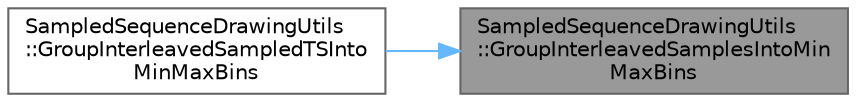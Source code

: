digraph "SampledSequenceDrawingUtils::GroupInterleavedSamplesIntoMinMaxBins"
{
 // INTERACTIVE_SVG=YES
 // LATEX_PDF_SIZE
  bgcolor="transparent";
  edge [fontname=Helvetica,fontsize=10,labelfontname=Helvetica,labelfontsize=10];
  node [fontname=Helvetica,fontsize=10,shape=box,height=0.2,width=0.4];
  rankdir="RL";
  Node1 [id="Node000001",label="SampledSequenceDrawingUtils\l::GroupInterleavedSamplesIntoMin\lMaxBins",height=0.2,width=0.4,color="gray40", fillcolor="grey60", style="filled", fontcolor="black",tooltip="Groups samples evenly into a number of desired bins."];
  Node1 -> Node2 [id="edge1_Node000001_Node000002",dir="back",color="steelblue1",style="solid",tooltip=" "];
  Node2 [id="Node000002",label="SampledSequenceDrawingUtils\l::GroupInterleavedSampledTSInto\lMinMaxBins",height=0.2,width=0.4,color="grey40", fillcolor="white", style="filled",URL="$d0/dbb/namespaceSampledSequenceDrawingUtils.html#a903198eb2089d3264685d086f15e3ae1",tooltip="Groups samples of a time series into an equal number of desired bins."];
}
